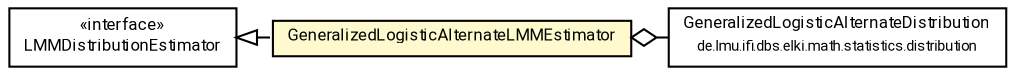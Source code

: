 #!/usr/local/bin/dot
#
# Class diagram 
# Generated by UMLGraph version R5_7_2-60-g0e99a6 (http://www.spinellis.gr/umlgraph/)
#

digraph G {
	graph [fontnames="svg"]
	edge [fontname="Roboto",fontsize=7,labelfontname="Roboto",labelfontsize=7,color="black"];
	node [fontname="Roboto",fontcolor="black",fontsize=8,shape=plaintext,margin=0,width=0,height=0];
	nodesep=0.15;
	ranksep=0.25;
	rankdir=LR;
	// de.lmu.ifi.dbs.elki.math.statistics.distribution.estimator.LMMDistributionEstimator<D extends de.lmu.ifi.dbs.elki.math.statistics.distribution.Distribution>
	c4691507 [label=<<table title="de.lmu.ifi.dbs.elki.math.statistics.distribution.estimator.LMMDistributionEstimator" border="0" cellborder="1" cellspacing="0" cellpadding="2" href="LMMDistributionEstimator.html" target="_parent">
		<tr><td><table border="0" cellspacing="0" cellpadding="1">
		<tr><td align="center" balign="center"> &#171;interface&#187; </td></tr>
		<tr><td align="center" balign="center"> <font face="Roboto">LMMDistributionEstimator</font> </td></tr>
		</table></td></tr>
		</table>>, URL="LMMDistributionEstimator.html"];
	// de.lmu.ifi.dbs.elki.math.statistics.distribution.estimator.GeneralizedLogisticAlternateLMMEstimator
	c4691508 [label=<<table title="de.lmu.ifi.dbs.elki.math.statistics.distribution.estimator.GeneralizedLogisticAlternateLMMEstimator" border="0" cellborder="1" cellspacing="0" cellpadding="2" bgcolor="lemonChiffon" href="GeneralizedLogisticAlternateLMMEstimator.html" target="_parent">
		<tr><td><table border="0" cellspacing="0" cellpadding="1">
		<tr><td align="center" balign="center"> <font face="Roboto">GeneralizedLogisticAlternateLMMEstimator</font> </td></tr>
		</table></td></tr>
		</table>>, URL="GeneralizedLogisticAlternateLMMEstimator.html"];
	// de.lmu.ifi.dbs.elki.math.statistics.distribution.GeneralizedLogisticAlternateDistribution
	c4691530 [label=<<table title="de.lmu.ifi.dbs.elki.math.statistics.distribution.GeneralizedLogisticAlternateDistribution" border="0" cellborder="1" cellspacing="0" cellpadding="2" href="../GeneralizedLogisticAlternateDistribution.html" target="_parent">
		<tr><td><table border="0" cellspacing="0" cellpadding="1">
		<tr><td align="center" balign="center"> <font face="Roboto">GeneralizedLogisticAlternateDistribution</font> </td></tr>
		<tr><td align="center" balign="center"> <font face="Roboto" point-size="7.0">de.lmu.ifi.dbs.elki.math.statistics.distribution</font> </td></tr>
		</table></td></tr>
		</table>>, URL="../GeneralizedLogisticAlternateDistribution.html"];
	// de.lmu.ifi.dbs.elki.math.statistics.distribution.estimator.GeneralizedLogisticAlternateLMMEstimator implements de.lmu.ifi.dbs.elki.math.statistics.distribution.estimator.LMMDistributionEstimator<D extends de.lmu.ifi.dbs.elki.math.statistics.distribution.Distribution>
	c4691507 -> c4691508 [arrowtail=empty,style=dashed,dir=back,weight=9];
	// de.lmu.ifi.dbs.elki.math.statistics.distribution.estimator.GeneralizedLogisticAlternateLMMEstimator has de.lmu.ifi.dbs.elki.math.statistics.distribution.GeneralizedLogisticAlternateDistribution
	c4691508 -> c4691530 [arrowhead=none,arrowtail=ediamond,dir=back,weight=4];
}

